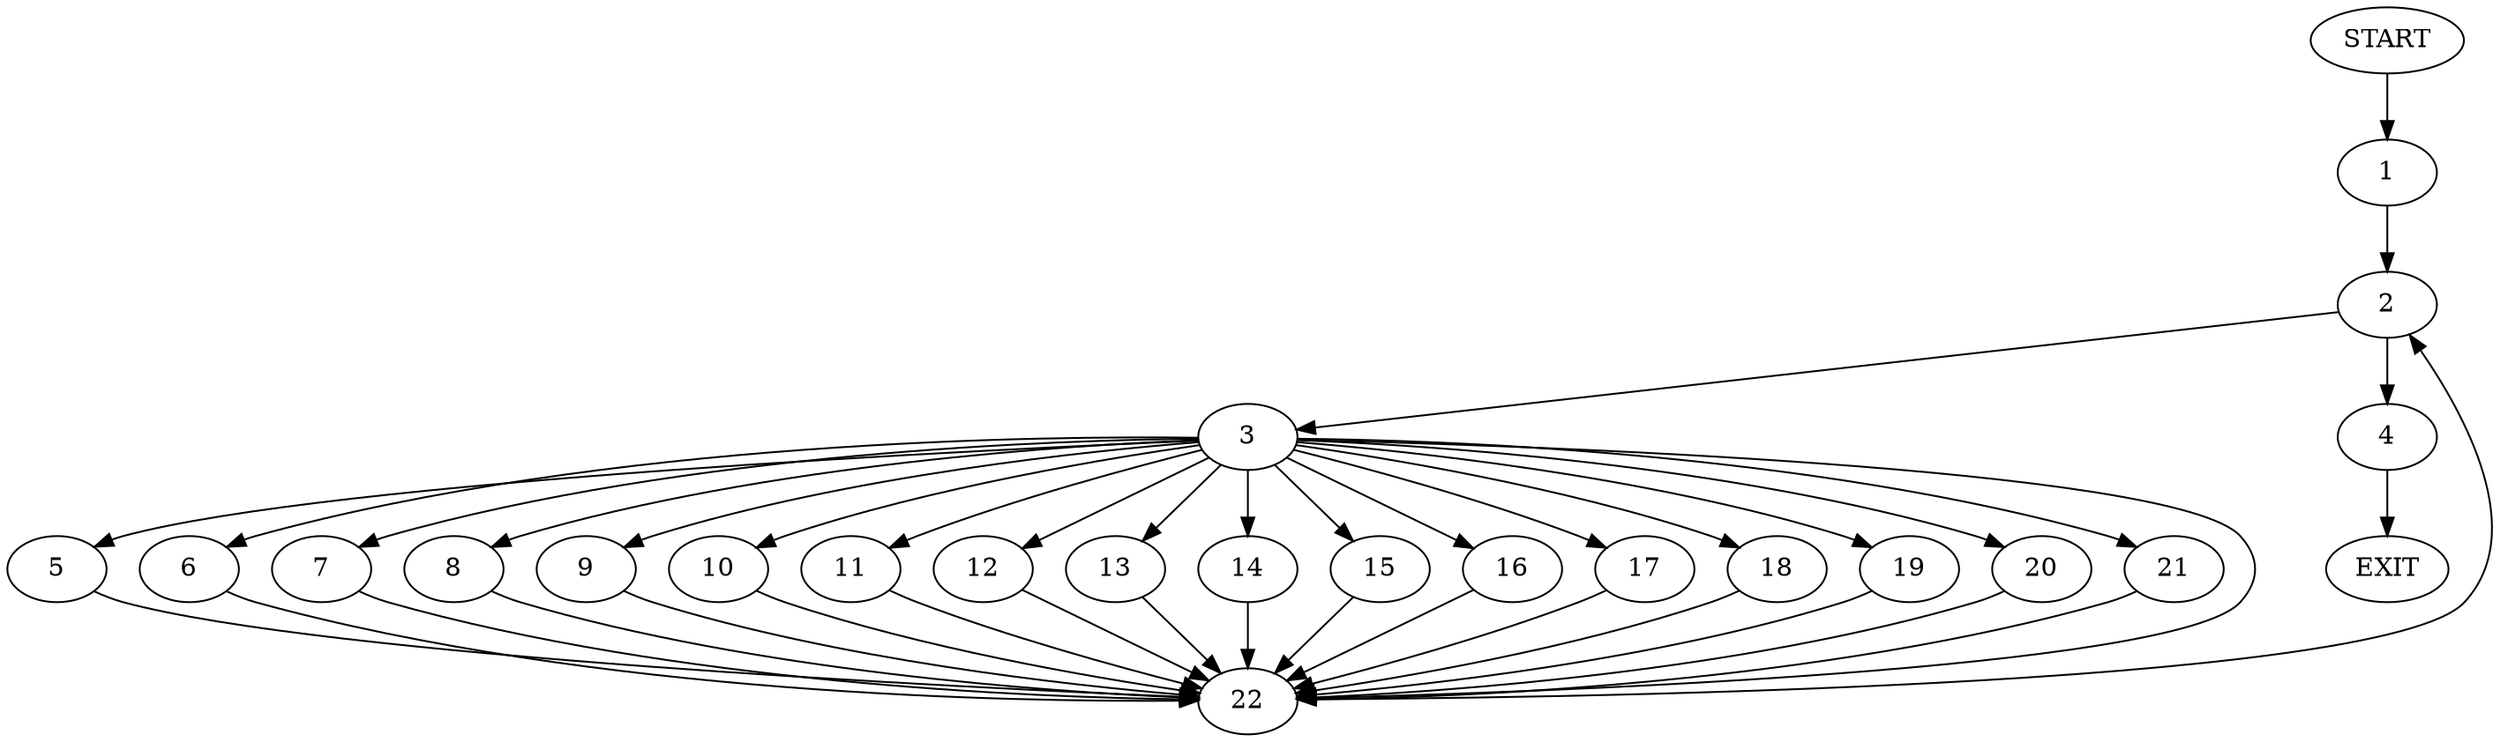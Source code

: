 digraph {
0 [label="START"]
23 [label="EXIT"]
0 -> 1
1 -> 2
2 -> 3
2 -> 4
3 -> 5
3 -> 6
3 -> 7
3 -> 8
3 -> 9
3 -> 10
3 -> 11
3 -> 12
3 -> 13
3 -> 14
3 -> 15
3 -> 16
3 -> 17
3 -> 18
3 -> 19
3 -> 20
3 -> 21
3 -> 22
4 -> 23
6 -> 22
16 -> 22
21 -> 22
19 -> 22
11 -> 22
13 -> 22
12 -> 22
17 -> 22
8 -> 22
20 -> 22
9 -> 22
10 -> 22
14 -> 22
15 -> 22
22 -> 2
7 -> 22
18 -> 22
5 -> 22
}
